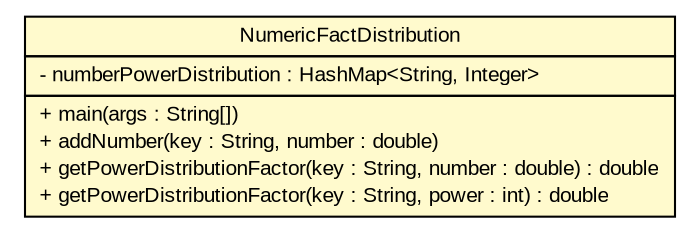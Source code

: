 #!/usr/local/bin/dot
#
# Class diagram 
# Generated by UMLGraph version 5.2 (http://www.umlgraph.org/)
#

digraph G {
	edge [fontname="arial",fontsize=10,labelfontname="arial",labelfontsize=10];
	node [fontname="arial",fontsize=10,shape=plaintext];
	nodesep=0.25;
	ranksep=0.5;
	// tud.iir.extraction.fact.NumericFactDistribution
	c27134 [label=<<table title="tud.iir.extraction.fact.NumericFactDistribution" border="0" cellborder="1" cellspacing="0" cellpadding="2" port="p" bgcolor="lemonChiffon" href="./NumericFactDistribution.html">
		<tr><td><table border="0" cellspacing="0" cellpadding="1">
<tr><td align="center" balign="center"> NumericFactDistribution </td></tr>
		</table></td></tr>
		<tr><td><table border="0" cellspacing="0" cellpadding="1">
<tr><td align="left" balign="left"> - numberPowerDistribution : HashMap&lt;String, Integer&gt; </td></tr>
		</table></td></tr>
		<tr><td><table border="0" cellspacing="0" cellpadding="1">
<tr><td align="left" balign="left"> + main(args : String[]) </td></tr>
<tr><td align="left" balign="left"> + addNumber(key : String, number : double) </td></tr>
<tr><td align="left" balign="left"> + getPowerDistributionFactor(key : String, number : double) : double </td></tr>
<tr><td align="left" balign="left"> + getPowerDistributionFactor(key : String, power : int) : double </td></tr>
		</table></td></tr>
		</table>>, fontname="arial", fontcolor="black", fontsize=10.0];
}

